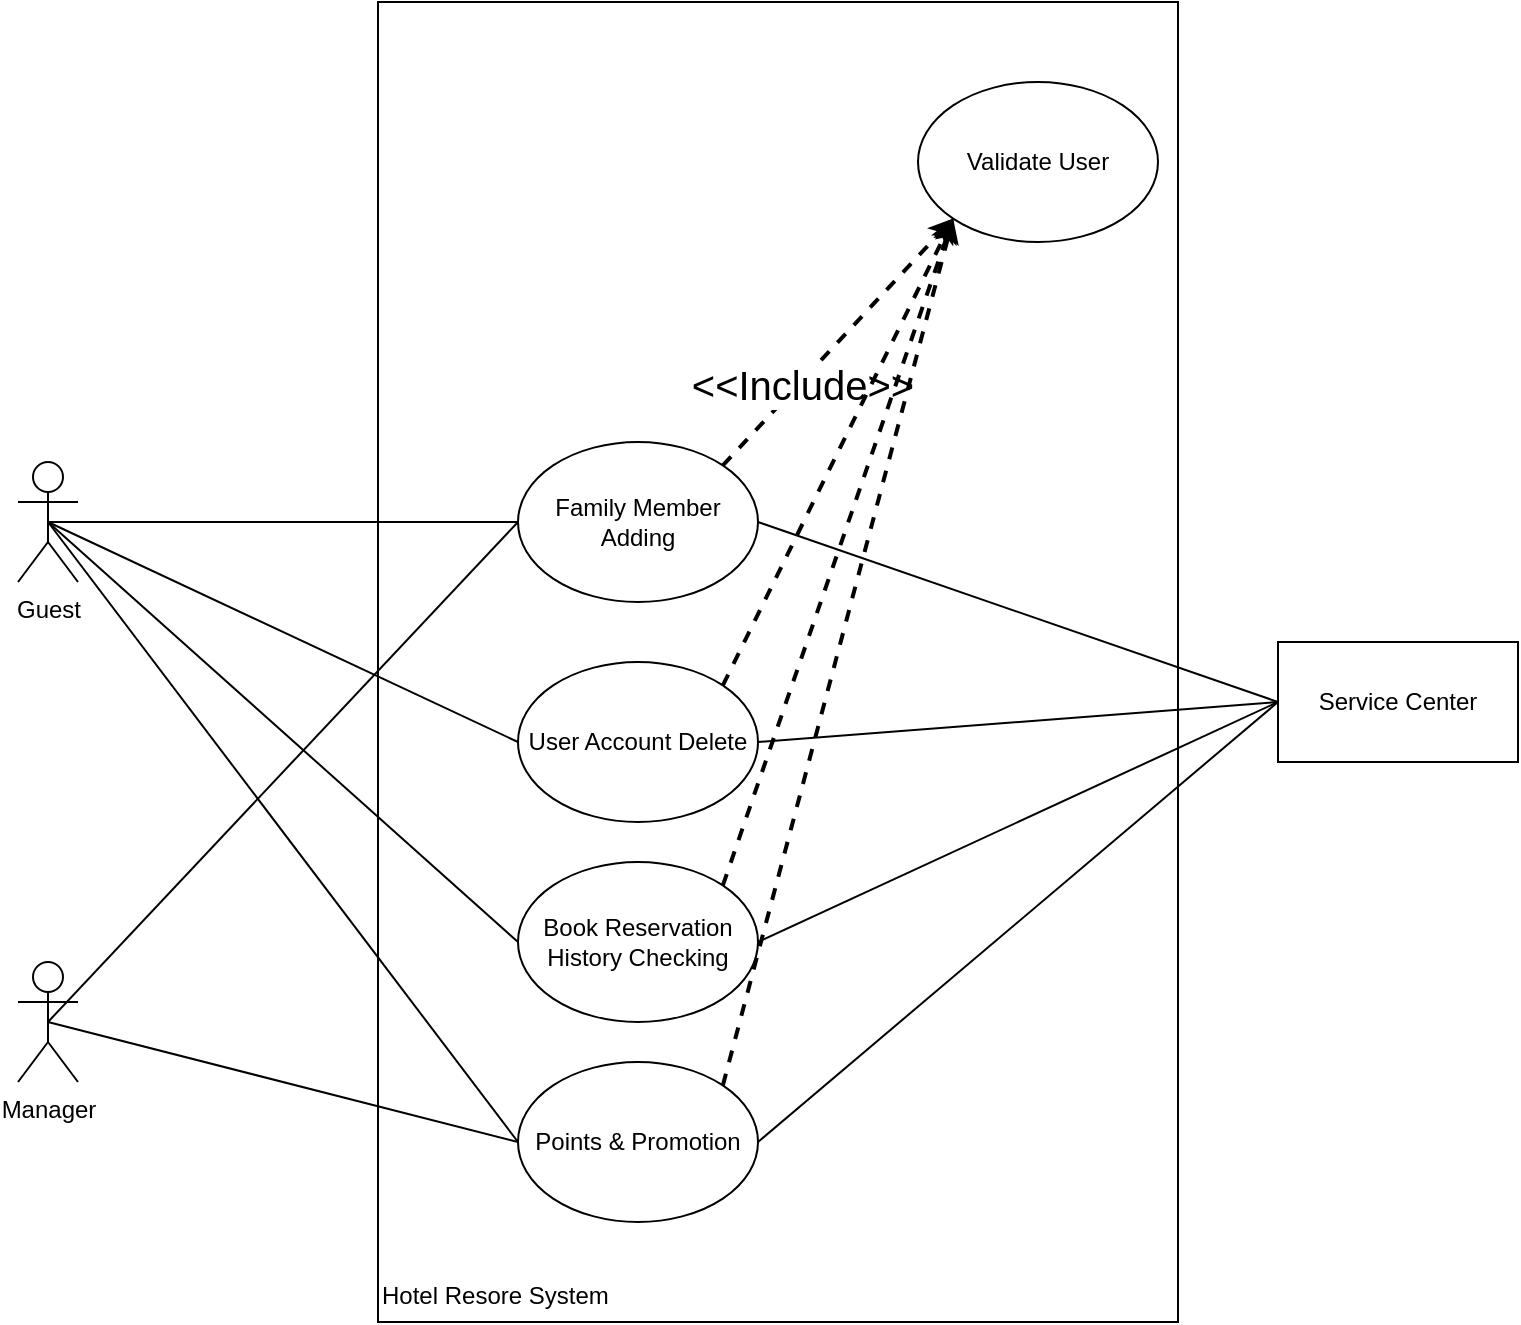 <mxfile version="22.0.4" type="github">
  <diagram name="Page-1" id="uF8d6Z5YZQ0IH_8VUQmD">
    <mxGraphModel dx="1000" dy="630" grid="1" gridSize="10" guides="1" tooltips="1" connect="1" arrows="1" fold="1" page="1" pageScale="1" pageWidth="827" pageHeight="1169" math="0" shadow="0">
      <root>
        <mxCell id="0" />
        <mxCell id="1" parent="0" />
        <mxCell id="lB7tE4sDJ6YOISGpc0Tp-2" value="Guest" style="shape=umlActor;verticalLabelPosition=bottom;verticalAlign=top;html=1;outlineConnect=0;" parent="1" vertex="1">
          <mxGeometry x="60" y="470" width="30" height="60" as="geometry" />
        </mxCell>
        <mxCell id="lB7tE4sDJ6YOISGpc0Tp-3" value="&lt;br&gt;&lt;br&gt;&lt;br&gt;&lt;br&gt;&lt;br&gt;&lt;br&gt;&lt;br&gt;&lt;br&gt;&lt;br&gt;&lt;br&gt;&lt;br&gt;&lt;br&gt;&lt;br&gt;&lt;br&gt;&lt;br&gt;&lt;br&gt;&lt;br&gt;&lt;br&gt;&lt;br&gt;&lt;br&gt;&lt;br&gt;&lt;br&gt;&lt;br&gt;&lt;br&gt;&lt;br&gt;&lt;br&gt;&lt;br&gt;&lt;br&gt;&lt;br&gt;&lt;br&gt;&lt;br&gt;&lt;br&gt;&lt;br&gt;&lt;br&gt;&lt;br&gt;&lt;br&gt;&lt;br&gt;&lt;br&gt;&lt;br&gt;&lt;br&gt;&lt;br&gt;&lt;br&gt;&lt;br&gt;&lt;br&gt;Hotel Resore System" style="rounded=0;whiteSpace=wrap;html=1;fillColor=none;align=left;" parent="1" vertex="1">
          <mxGeometry x="240" y="240" width="400" height="660" as="geometry" />
        </mxCell>
        <mxCell id="lB7tE4sDJ6YOISGpc0Tp-4" value="Family Member Adding" style="ellipse;whiteSpace=wrap;html=1;" parent="1" vertex="1">
          <mxGeometry x="310" y="460" width="120" height="80" as="geometry" />
        </mxCell>
        <mxCell id="lB7tE4sDJ6YOISGpc0Tp-12" value="" style="endArrow=none;html=1;rounded=0;entryX=0;entryY=0.5;entryDx=0;entryDy=0;exitX=0.5;exitY=0.5;exitDx=0;exitDy=0;exitPerimeter=0;" parent="1" source="lB7tE4sDJ6YOISGpc0Tp-2" target="lB7tE4sDJ6YOISGpc0Tp-4" edge="1">
          <mxGeometry width="50" height="50" relative="1" as="geometry">
            <mxPoint x="360" y="270" as="sourcePoint" />
            <mxPoint x="410" y="220" as="targetPoint" />
          </mxGeometry>
        </mxCell>
        <mxCell id="lB7tE4sDJ6YOISGpc0Tp-13" value="Validate User" style="ellipse;whiteSpace=wrap;html=1;" parent="1" vertex="1">
          <mxGeometry x="510" y="280" width="120" height="80" as="geometry" />
        </mxCell>
        <mxCell id="lB7tE4sDJ6YOISGpc0Tp-15" value="&lt;div&gt;User Account Delete&lt;/div&gt;" style="ellipse;whiteSpace=wrap;html=1;" parent="1" vertex="1">
          <mxGeometry x="310" y="570" width="120" height="80" as="geometry" />
        </mxCell>
        <mxCell id="lB7tE4sDJ6YOISGpc0Tp-16" value="&lt;div&gt;Book Reservation History Checking&lt;/div&gt;" style="ellipse;whiteSpace=wrap;html=1;" parent="1" vertex="1">
          <mxGeometry x="310" y="670" width="120" height="80" as="geometry" />
        </mxCell>
        <mxCell id="lB7tE4sDJ6YOISGpc0Tp-17" value="&lt;div&gt;Points &amp;amp; Promotion&lt;/div&gt;" style="ellipse;whiteSpace=wrap;html=1;" parent="1" vertex="1">
          <mxGeometry x="310" y="770" width="120" height="80" as="geometry" />
        </mxCell>
        <mxCell id="lB7tE4sDJ6YOISGpc0Tp-22" value="" style="endArrow=classic;html=1;rounded=0;entryX=0;entryY=1;entryDx=0;entryDy=0;exitX=1;exitY=0;exitDx=0;exitDy=0;dashed=1;strokeWidth=2;" parent="1" source="lB7tE4sDJ6YOISGpc0Tp-4" target="lB7tE4sDJ6YOISGpc0Tp-13" edge="1">
          <mxGeometry width="50" height="50" relative="1" as="geometry">
            <mxPoint x="410" y="480" as="sourcePoint" />
            <mxPoint x="460" y="420" as="targetPoint" />
          </mxGeometry>
        </mxCell>
        <mxCell id="lB7tE4sDJ6YOISGpc0Tp-46" value="&lt;font style=&quot;font-size: 20px;&quot;&gt;&amp;lt;&amp;lt;Include&amp;gt;&amp;gt;&lt;/font&gt;" style="edgeLabel;html=1;align=center;verticalAlign=middle;resizable=0;points=[];" parent="lB7tE4sDJ6YOISGpc0Tp-22" vertex="1" connectable="0">
          <mxGeometry x="-0.327" y="-1" relative="1" as="geometry">
            <mxPoint as="offset" />
          </mxGeometry>
        </mxCell>
        <mxCell id="lB7tE4sDJ6YOISGpc0Tp-23" value="" style="endArrow=classic;html=1;rounded=0;entryX=0;entryY=1;entryDx=0;entryDy=0;exitX=1;exitY=0;exitDx=0;exitDy=0;dashed=1;strokeWidth=2;" parent="1" source="lB7tE4sDJ6YOISGpc0Tp-15" target="lB7tE4sDJ6YOISGpc0Tp-13" edge="1">
          <mxGeometry width="50" height="50" relative="1" as="geometry">
            <mxPoint x="422" y="482" as="sourcePoint" />
            <mxPoint x="538" y="-222" as="targetPoint" />
          </mxGeometry>
        </mxCell>
        <mxCell id="lB7tE4sDJ6YOISGpc0Tp-24" value="" style="endArrow=classic;html=1;rounded=0;entryX=0;entryY=1;entryDx=0;entryDy=0;exitX=1;exitY=0;exitDx=0;exitDy=0;dashed=1;strokeWidth=2;" parent="1" source="lB7tE4sDJ6YOISGpc0Tp-16" target="lB7tE4sDJ6YOISGpc0Tp-13" edge="1">
          <mxGeometry width="50" height="50" relative="1" as="geometry">
            <mxPoint x="432" y="492" as="sourcePoint" />
            <mxPoint x="548" y="-212" as="targetPoint" />
          </mxGeometry>
        </mxCell>
        <mxCell id="lB7tE4sDJ6YOISGpc0Tp-25" value="" style="endArrow=classic;html=1;rounded=0;entryX=0;entryY=1;entryDx=0;entryDy=0;exitX=1;exitY=0;exitDx=0;exitDy=0;dashed=1;strokeWidth=2;" parent="1" source="lB7tE4sDJ6YOISGpc0Tp-17" target="lB7tE4sDJ6YOISGpc0Tp-13" edge="1">
          <mxGeometry width="50" height="50" relative="1" as="geometry">
            <mxPoint x="442" y="502" as="sourcePoint" />
            <mxPoint x="558" y="-202" as="targetPoint" />
          </mxGeometry>
        </mxCell>
        <mxCell id="lB7tE4sDJ6YOISGpc0Tp-40" style="rounded=0;orthogonalLoop=1;jettySize=auto;html=1;exitX=0.5;exitY=0.5;exitDx=0;exitDy=0;exitPerimeter=0;entryX=0;entryY=0.5;entryDx=0;entryDy=0;endArrow=none;endFill=0;" parent="1" source="lB7tE4sDJ6YOISGpc0Tp-26" target="lB7tE4sDJ6YOISGpc0Tp-17" edge="1">
          <mxGeometry relative="1" as="geometry" />
        </mxCell>
        <mxCell id="lB7tE4sDJ6YOISGpc0Tp-26" value="Manager" style="shape=umlActor;verticalLabelPosition=bottom;verticalAlign=top;html=1;outlineConnect=0;" parent="1" vertex="1">
          <mxGeometry x="60" y="720" width="30" height="60" as="geometry" />
        </mxCell>
        <mxCell id="lB7tE4sDJ6YOISGpc0Tp-30" value="" style="endArrow=none;html=1;rounded=0;exitX=0.5;exitY=0.5;exitDx=0;exitDy=0;exitPerimeter=0;entryX=0;entryY=0.5;entryDx=0;entryDy=0;" parent="1" source="lB7tE4sDJ6YOISGpc0Tp-26" target="lB7tE4sDJ6YOISGpc0Tp-4" edge="1">
          <mxGeometry width="50" height="50" relative="1" as="geometry">
            <mxPoint x="300" y="600" as="sourcePoint" />
            <mxPoint x="350" y="550" as="targetPoint" />
          </mxGeometry>
        </mxCell>
        <mxCell id="lB7tE4sDJ6YOISGpc0Tp-31" value="" style="endArrow=none;html=1;rounded=0;entryX=0;entryY=0.5;entryDx=0;entryDy=0;exitX=0.5;exitY=0.5;exitDx=0;exitDy=0;exitPerimeter=0;" parent="1" source="lB7tE4sDJ6YOISGpc0Tp-2" target="lB7tE4sDJ6YOISGpc0Tp-15" edge="1">
          <mxGeometry width="50" height="50" relative="1" as="geometry">
            <mxPoint x="185" y="390" as="sourcePoint" />
            <mxPoint x="320" y="510" as="targetPoint" />
          </mxGeometry>
        </mxCell>
        <mxCell id="lB7tE4sDJ6YOISGpc0Tp-32" value="" style="endArrow=none;html=1;rounded=0;entryX=0;entryY=0.5;entryDx=0;entryDy=0;exitX=0.5;exitY=0.5;exitDx=0;exitDy=0;exitPerimeter=0;" parent="1" source="lB7tE4sDJ6YOISGpc0Tp-2" target="lB7tE4sDJ6YOISGpc0Tp-16" edge="1">
          <mxGeometry width="50" height="50" relative="1" as="geometry">
            <mxPoint x="185" y="390" as="sourcePoint" />
            <mxPoint x="320" y="620" as="targetPoint" />
          </mxGeometry>
        </mxCell>
        <mxCell id="lB7tE4sDJ6YOISGpc0Tp-33" value="" style="endArrow=none;html=1;rounded=0;entryX=0;entryY=0.5;entryDx=0;entryDy=0;exitX=0.5;exitY=0.5;exitDx=0;exitDy=0;exitPerimeter=0;" parent="1" source="lB7tE4sDJ6YOISGpc0Tp-2" target="lB7tE4sDJ6YOISGpc0Tp-17" edge="1">
          <mxGeometry width="50" height="50" relative="1" as="geometry">
            <mxPoint x="195" y="400" as="sourcePoint" />
            <mxPoint x="330" y="630" as="targetPoint" />
          </mxGeometry>
        </mxCell>
        <mxCell id="lB7tE4sDJ6YOISGpc0Tp-42" style="rounded=0;orthogonalLoop=1;jettySize=auto;html=1;exitX=0;exitY=0.5;exitDx=0;exitDy=0;entryX=1;entryY=0.5;entryDx=0;entryDy=0;endArrow=none;endFill=0;" parent="1" source="lB7tE4sDJ6YOISGpc0Tp-41" target="lB7tE4sDJ6YOISGpc0Tp-4" edge="1">
          <mxGeometry relative="1" as="geometry" />
        </mxCell>
        <mxCell id="lB7tE4sDJ6YOISGpc0Tp-43" style="rounded=0;orthogonalLoop=1;jettySize=auto;html=1;exitX=0;exitY=0.5;exitDx=0;exitDy=0;endArrow=none;endFill=0;entryX=1;entryY=0.5;entryDx=0;entryDy=0;" parent="1" source="lB7tE4sDJ6YOISGpc0Tp-41" target="lB7tE4sDJ6YOISGpc0Tp-15" edge="1">
          <mxGeometry relative="1" as="geometry">
            <mxPoint x="430" y="620" as="targetPoint" />
          </mxGeometry>
        </mxCell>
        <mxCell id="lB7tE4sDJ6YOISGpc0Tp-44" style="rounded=0;orthogonalLoop=1;jettySize=auto;html=1;exitX=0;exitY=0.5;exitDx=0;exitDy=0;entryX=1;entryY=0.5;entryDx=0;entryDy=0;endArrow=none;endFill=0;" parent="1" source="lB7tE4sDJ6YOISGpc0Tp-41" target="lB7tE4sDJ6YOISGpc0Tp-16" edge="1">
          <mxGeometry relative="1" as="geometry" />
        </mxCell>
        <mxCell id="lB7tE4sDJ6YOISGpc0Tp-45" style="rounded=0;orthogonalLoop=1;jettySize=auto;html=1;exitX=0;exitY=0.5;exitDx=0;exitDy=0;entryX=1;entryY=0.5;entryDx=0;entryDy=0;endArrow=none;endFill=0;" parent="1" source="lB7tE4sDJ6YOISGpc0Tp-41" target="lB7tE4sDJ6YOISGpc0Tp-17" edge="1">
          <mxGeometry relative="1" as="geometry" />
        </mxCell>
        <mxCell id="lB7tE4sDJ6YOISGpc0Tp-41" value="Service Center" style="rounded=0;whiteSpace=wrap;html=1;" parent="1" vertex="1">
          <mxGeometry x="690" y="560" width="120" height="60" as="geometry" />
        </mxCell>
      </root>
    </mxGraphModel>
  </diagram>
</mxfile>
